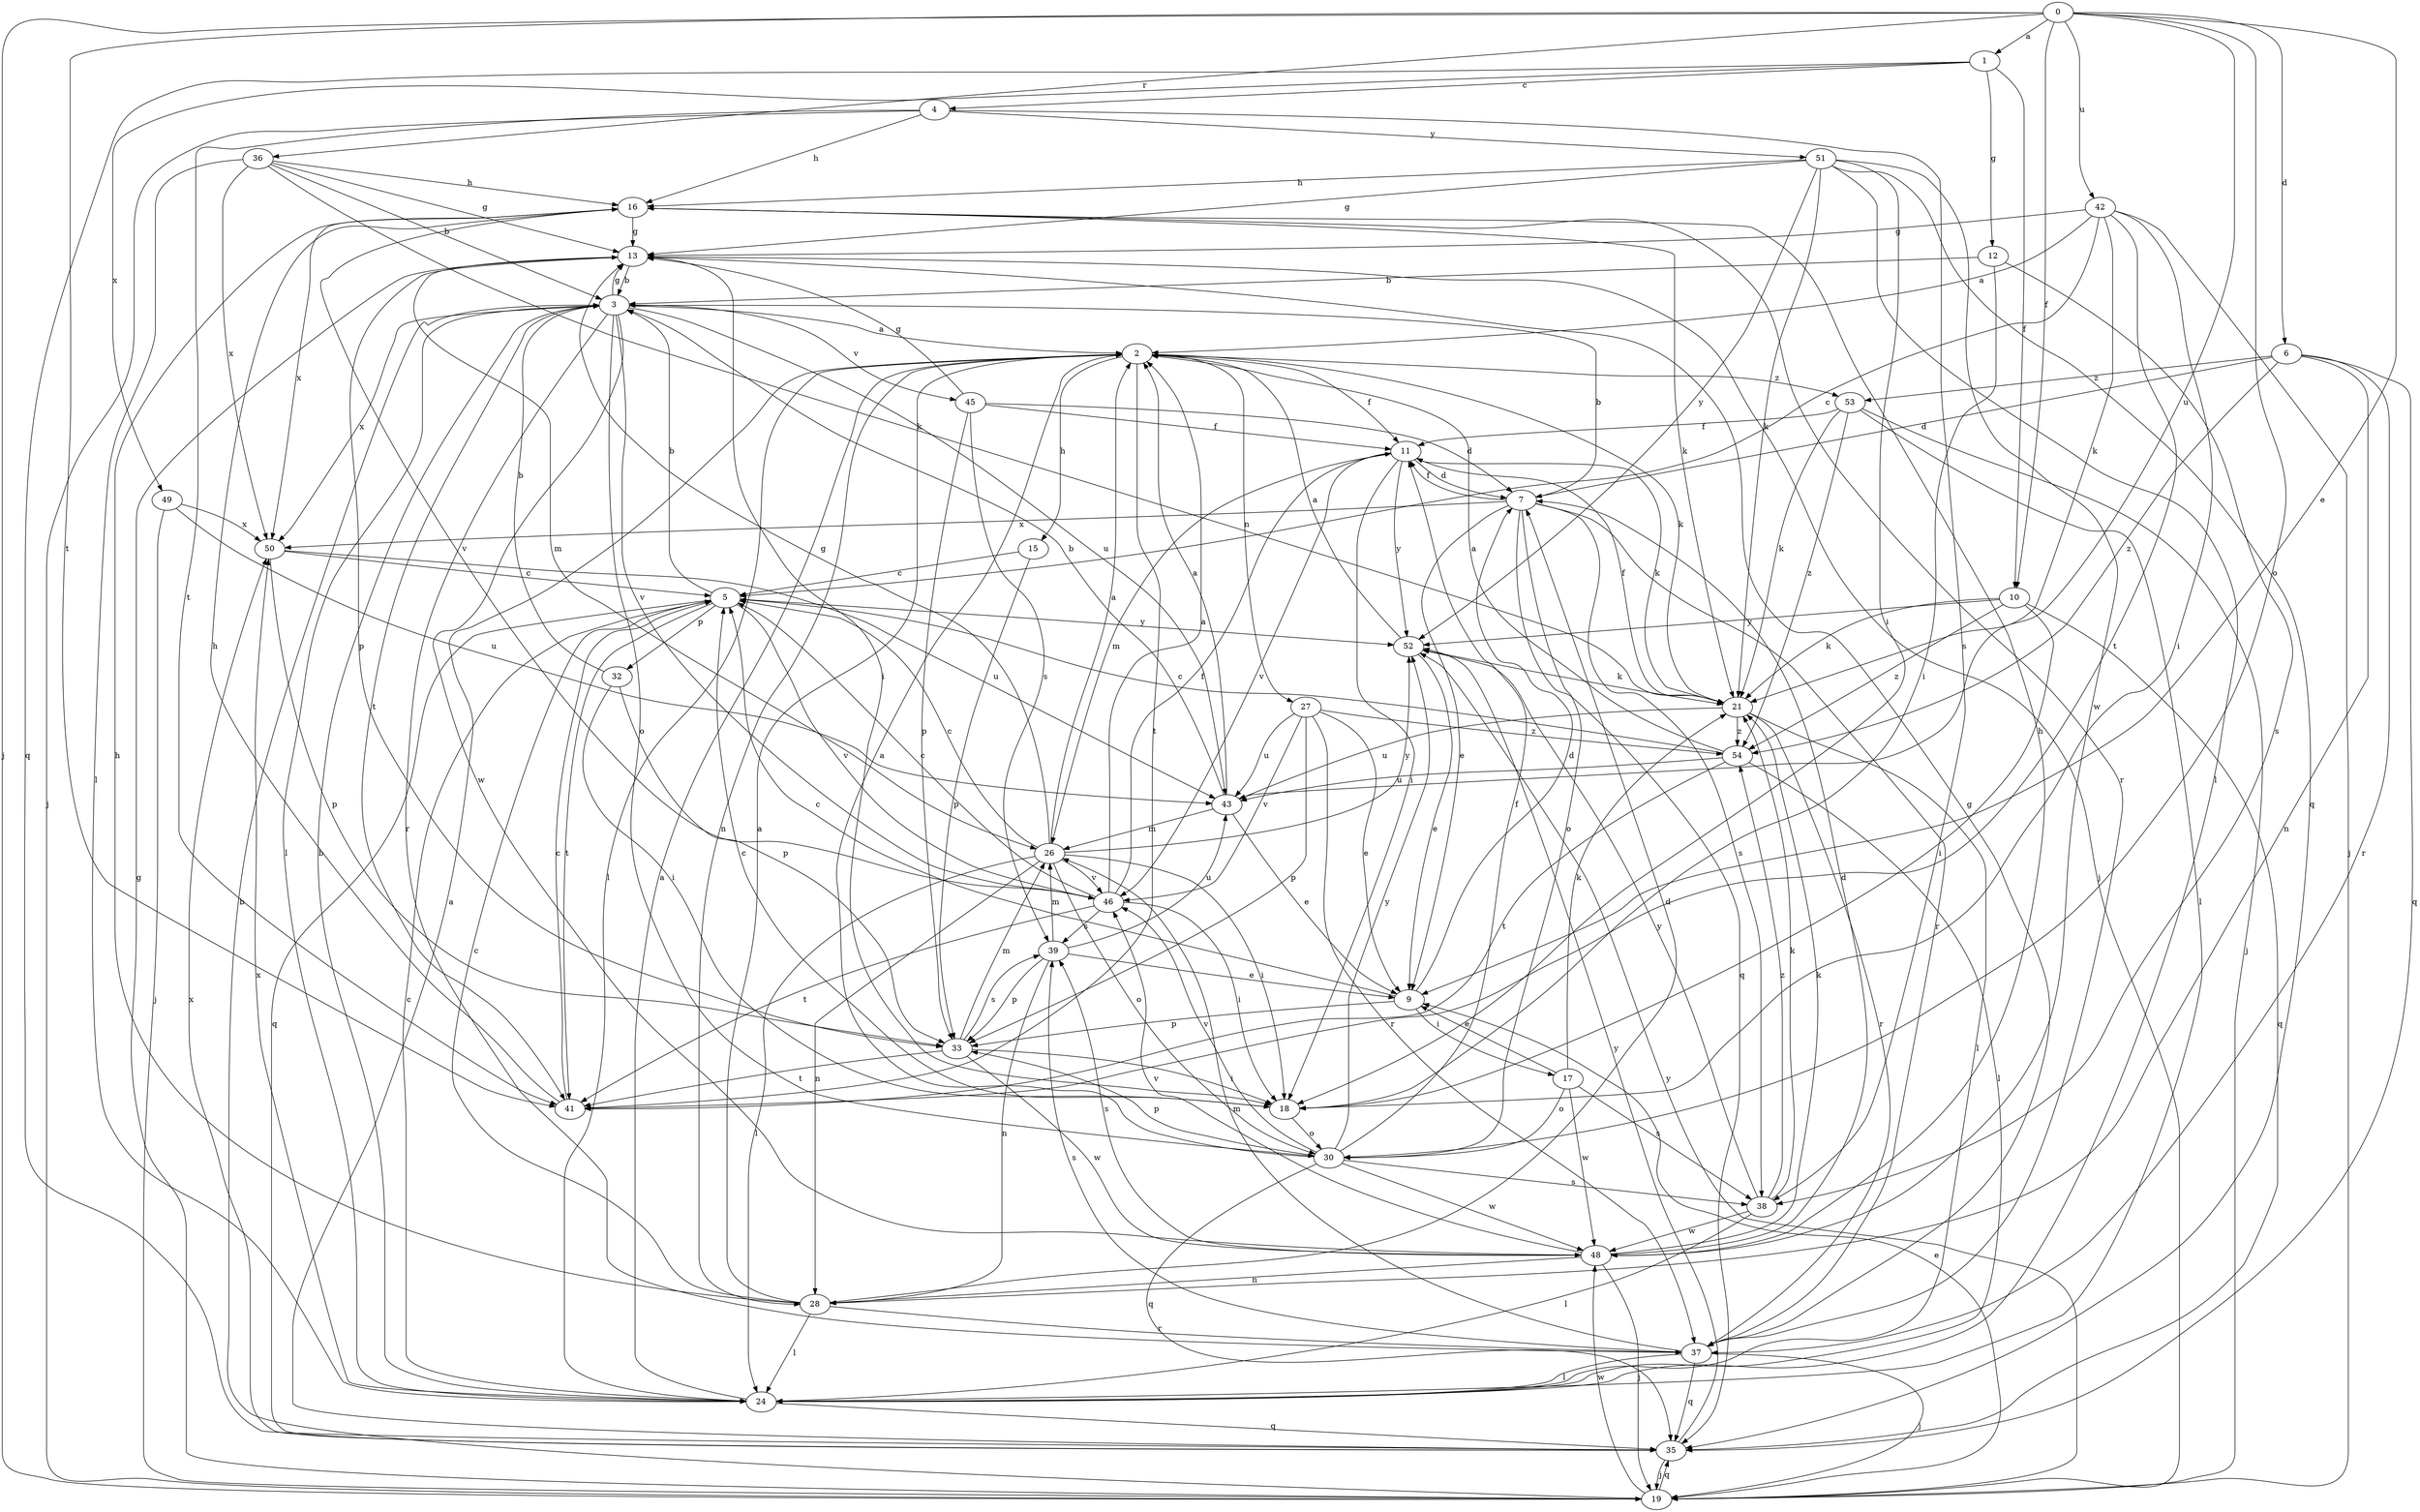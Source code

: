 strict digraph  {
0;
1;
2;
3;
4;
5;
6;
7;
9;
10;
11;
12;
13;
15;
16;
17;
18;
19;
21;
24;
26;
27;
28;
30;
32;
33;
35;
36;
37;
38;
39;
41;
42;
43;
45;
46;
48;
49;
50;
51;
52;
53;
54;
0 -> 1  [label=a];
0 -> 6  [label=d];
0 -> 9  [label=e];
0 -> 10  [label=f];
0 -> 19  [label=j];
0 -> 30  [label=o];
0 -> 36  [label=r];
0 -> 41  [label=t];
0 -> 42  [label=u];
0 -> 43  [label=u];
1 -> 4  [label=c];
1 -> 10  [label=f];
1 -> 12  [label=g];
1 -> 35  [label=q];
1 -> 49  [label=x];
2 -> 11  [label=f];
2 -> 15  [label=h];
2 -> 21  [label=k];
2 -> 24  [label=l];
2 -> 27  [label=n];
2 -> 28  [label=n];
2 -> 41  [label=t];
2 -> 53  [label=z];
3 -> 2  [label=a];
3 -> 13  [label=g];
3 -> 24  [label=l];
3 -> 30  [label=o];
3 -> 37  [label=r];
3 -> 41  [label=t];
3 -> 43  [label=u];
3 -> 45  [label=v];
3 -> 46  [label=v];
3 -> 48  [label=w];
3 -> 50  [label=x];
4 -> 16  [label=h];
4 -> 19  [label=j];
4 -> 38  [label=s];
4 -> 41  [label=t];
4 -> 51  [label=y];
5 -> 3  [label=b];
5 -> 32  [label=p];
5 -> 35  [label=q];
5 -> 41  [label=t];
5 -> 46  [label=v];
5 -> 52  [label=y];
6 -> 7  [label=d];
6 -> 28  [label=n];
6 -> 35  [label=q];
6 -> 37  [label=r];
6 -> 53  [label=z];
6 -> 54  [label=z];
7 -> 3  [label=b];
7 -> 9  [label=e];
7 -> 11  [label=f];
7 -> 30  [label=o];
7 -> 35  [label=q];
7 -> 37  [label=r];
7 -> 38  [label=s];
7 -> 50  [label=x];
9 -> 5  [label=c];
9 -> 7  [label=d];
9 -> 17  [label=i];
9 -> 33  [label=p];
10 -> 18  [label=i];
10 -> 21  [label=k];
10 -> 35  [label=q];
10 -> 52  [label=y];
10 -> 54  [label=z];
11 -> 7  [label=d];
11 -> 18  [label=i];
11 -> 21  [label=k];
11 -> 26  [label=m];
11 -> 46  [label=v];
11 -> 52  [label=y];
12 -> 3  [label=b];
12 -> 18  [label=i];
12 -> 38  [label=s];
13 -> 3  [label=b];
13 -> 18  [label=i];
13 -> 19  [label=j];
13 -> 26  [label=m];
13 -> 33  [label=p];
15 -> 5  [label=c];
15 -> 33  [label=p];
16 -> 13  [label=g];
16 -> 21  [label=k];
16 -> 37  [label=r];
16 -> 46  [label=v];
16 -> 50  [label=x];
17 -> 9  [label=e];
17 -> 21  [label=k];
17 -> 30  [label=o];
17 -> 38  [label=s];
17 -> 48  [label=w];
18 -> 5  [label=c];
18 -> 30  [label=o];
19 -> 3  [label=b];
19 -> 9  [label=e];
19 -> 13  [label=g];
19 -> 35  [label=q];
19 -> 48  [label=w];
19 -> 52  [label=y];
21 -> 11  [label=f];
21 -> 24  [label=l];
21 -> 37  [label=r];
21 -> 43  [label=u];
21 -> 54  [label=z];
24 -> 2  [label=a];
24 -> 3  [label=b];
24 -> 5  [label=c];
24 -> 35  [label=q];
24 -> 50  [label=x];
26 -> 2  [label=a];
26 -> 5  [label=c];
26 -> 13  [label=g];
26 -> 18  [label=i];
26 -> 24  [label=l];
26 -> 28  [label=n];
26 -> 30  [label=o];
26 -> 46  [label=v];
26 -> 52  [label=y];
27 -> 9  [label=e];
27 -> 33  [label=p];
27 -> 37  [label=r];
27 -> 43  [label=u];
27 -> 46  [label=v];
27 -> 54  [label=z];
28 -> 2  [label=a];
28 -> 5  [label=c];
28 -> 7  [label=d];
28 -> 16  [label=h];
28 -> 24  [label=l];
28 -> 37  [label=r];
30 -> 2  [label=a];
30 -> 11  [label=f];
30 -> 33  [label=p];
30 -> 35  [label=q];
30 -> 38  [label=s];
30 -> 46  [label=v];
30 -> 48  [label=w];
30 -> 52  [label=y];
32 -> 3  [label=b];
32 -> 18  [label=i];
32 -> 33  [label=p];
33 -> 18  [label=i];
33 -> 26  [label=m];
33 -> 39  [label=s];
33 -> 41  [label=t];
33 -> 48  [label=w];
35 -> 2  [label=a];
35 -> 19  [label=j];
35 -> 50  [label=x];
35 -> 52  [label=y];
36 -> 3  [label=b];
36 -> 13  [label=g];
36 -> 16  [label=h];
36 -> 21  [label=k];
36 -> 24  [label=l];
36 -> 50  [label=x];
37 -> 13  [label=g];
37 -> 19  [label=j];
37 -> 24  [label=l];
37 -> 26  [label=m];
37 -> 35  [label=q];
37 -> 39  [label=s];
38 -> 21  [label=k];
38 -> 24  [label=l];
38 -> 48  [label=w];
38 -> 52  [label=y];
38 -> 54  [label=z];
39 -> 9  [label=e];
39 -> 26  [label=m];
39 -> 28  [label=n];
39 -> 33  [label=p];
39 -> 43  [label=u];
41 -> 5  [label=c];
41 -> 16  [label=h];
42 -> 2  [label=a];
42 -> 5  [label=c];
42 -> 13  [label=g];
42 -> 18  [label=i];
42 -> 19  [label=j];
42 -> 21  [label=k];
42 -> 41  [label=t];
43 -> 2  [label=a];
43 -> 3  [label=b];
43 -> 9  [label=e];
43 -> 26  [label=m];
45 -> 7  [label=d];
45 -> 11  [label=f];
45 -> 13  [label=g];
45 -> 33  [label=p];
45 -> 39  [label=s];
46 -> 2  [label=a];
46 -> 5  [label=c];
46 -> 11  [label=f];
46 -> 18  [label=i];
46 -> 39  [label=s];
46 -> 41  [label=t];
48 -> 7  [label=d];
48 -> 16  [label=h];
48 -> 19  [label=j];
48 -> 21  [label=k];
48 -> 28  [label=n];
48 -> 39  [label=s];
48 -> 46  [label=v];
49 -> 19  [label=j];
49 -> 43  [label=u];
49 -> 50  [label=x];
50 -> 5  [label=c];
50 -> 33  [label=p];
50 -> 43  [label=u];
51 -> 13  [label=g];
51 -> 16  [label=h];
51 -> 18  [label=i];
51 -> 21  [label=k];
51 -> 24  [label=l];
51 -> 35  [label=q];
51 -> 48  [label=w];
51 -> 52  [label=y];
52 -> 2  [label=a];
52 -> 9  [label=e];
52 -> 21  [label=k];
53 -> 11  [label=f];
53 -> 19  [label=j];
53 -> 21  [label=k];
53 -> 24  [label=l];
53 -> 54  [label=z];
54 -> 2  [label=a];
54 -> 5  [label=c];
54 -> 24  [label=l];
54 -> 41  [label=t];
54 -> 43  [label=u];
}
